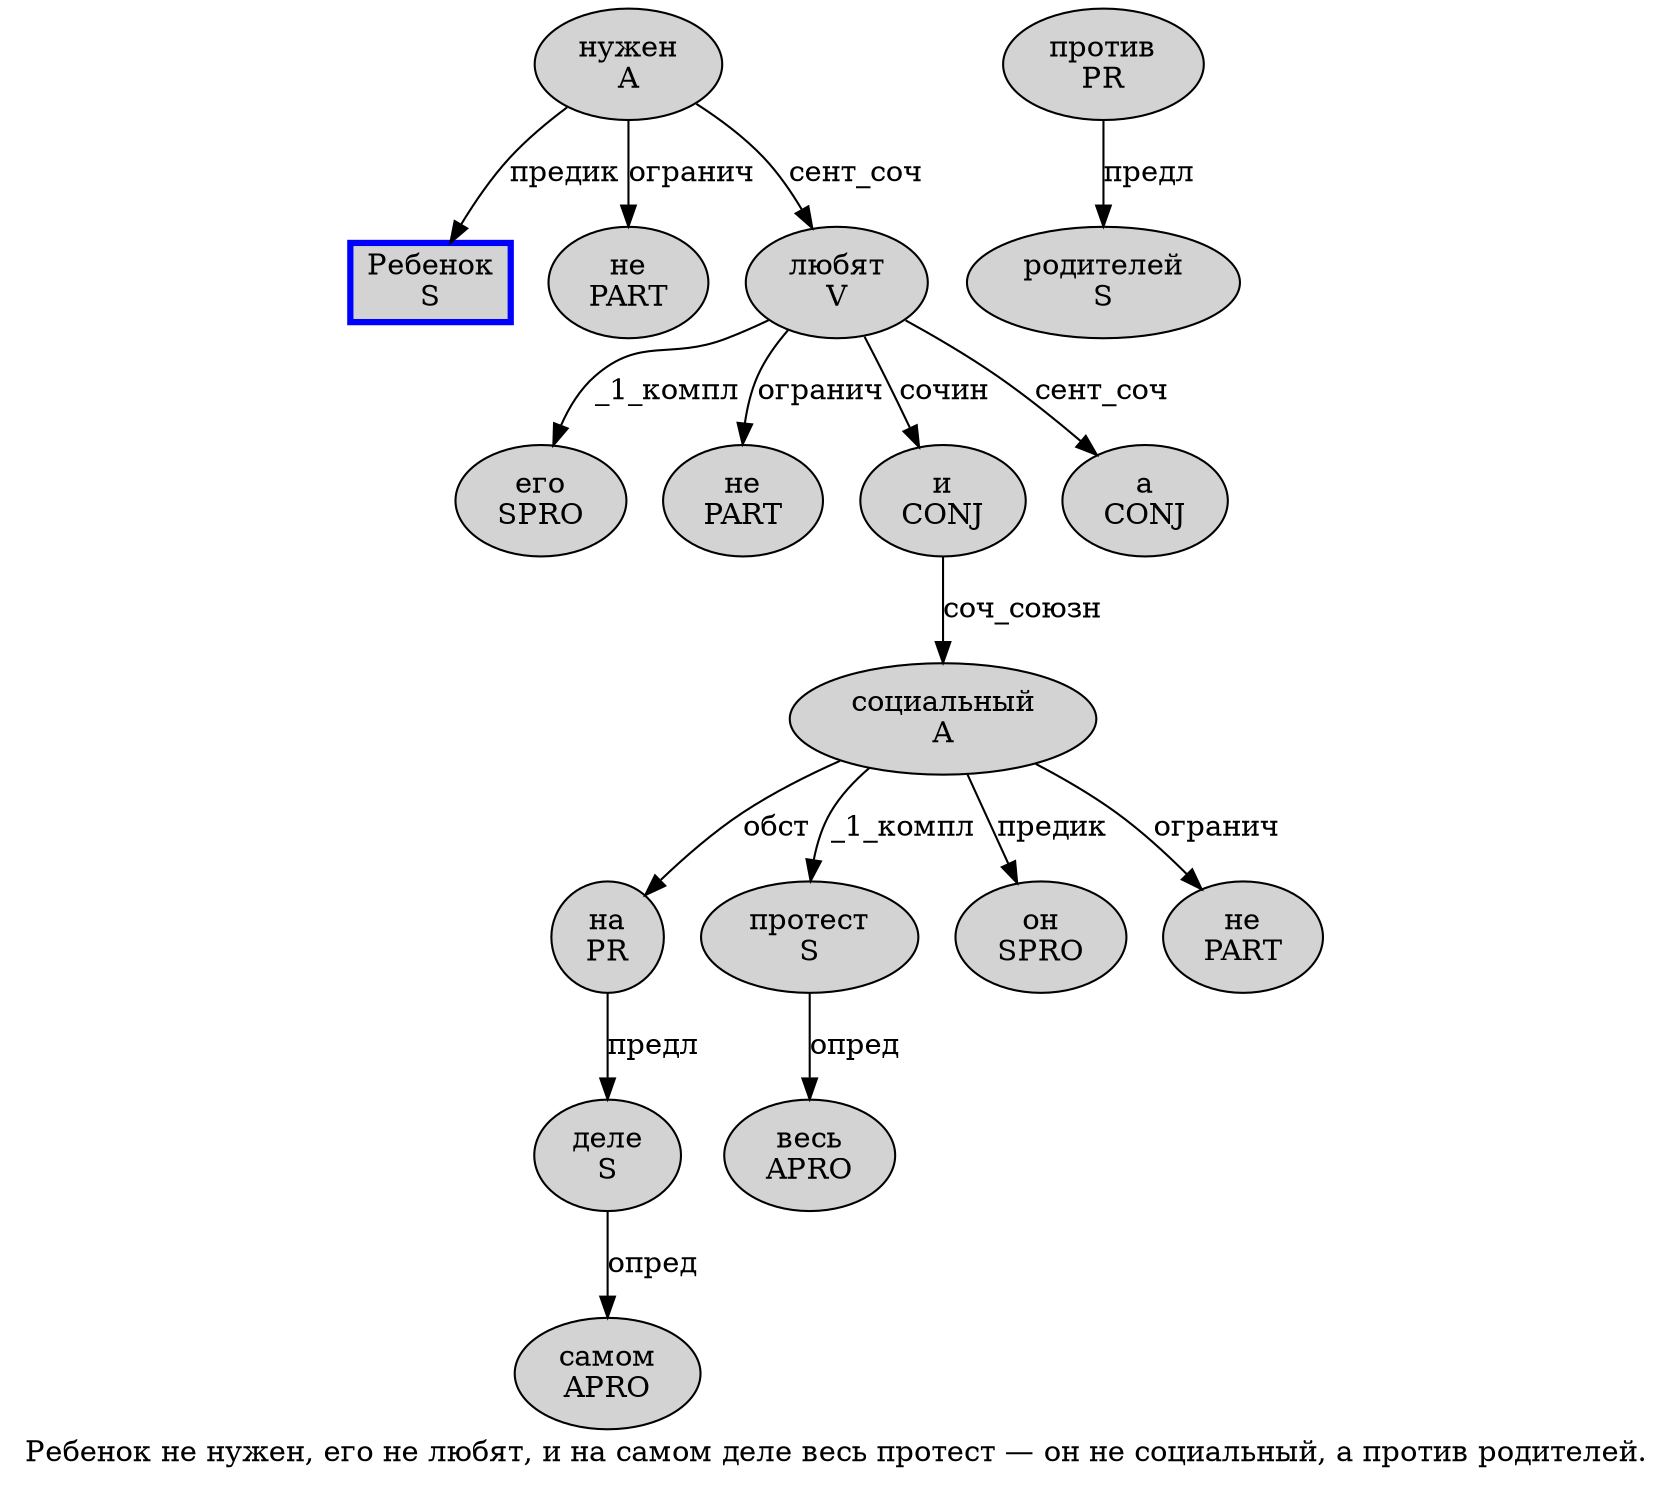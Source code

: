 digraph SENTENCE_3950 {
	graph [label="Ребенок не нужен, его не любят, и на самом деле весь протест — он не социальный, а против родителей."]
	node [style=filled]
		0 [label="Ребенок
S" color=blue fillcolor=lightgray penwidth=3 shape=box]
		1 [label="не
PART" color="" fillcolor=lightgray penwidth=1 shape=ellipse]
		2 [label="нужен
A" color="" fillcolor=lightgray penwidth=1 shape=ellipse]
		4 [label="его
SPRO" color="" fillcolor=lightgray penwidth=1 shape=ellipse]
		5 [label="не
PART" color="" fillcolor=lightgray penwidth=1 shape=ellipse]
		6 [label="любят
V" color="" fillcolor=lightgray penwidth=1 shape=ellipse]
		8 [label="и
CONJ" color="" fillcolor=lightgray penwidth=1 shape=ellipse]
		9 [label="на
PR" color="" fillcolor=lightgray penwidth=1 shape=ellipse]
		10 [label="самом
APRO" color="" fillcolor=lightgray penwidth=1 shape=ellipse]
		11 [label="деле
S" color="" fillcolor=lightgray penwidth=1 shape=ellipse]
		12 [label="весь
APRO" color="" fillcolor=lightgray penwidth=1 shape=ellipse]
		13 [label="протест
S" color="" fillcolor=lightgray penwidth=1 shape=ellipse]
		15 [label="он
SPRO" color="" fillcolor=lightgray penwidth=1 shape=ellipse]
		16 [label="не
PART" color="" fillcolor=lightgray penwidth=1 shape=ellipse]
		17 [label="социальный
A" color="" fillcolor=lightgray penwidth=1 shape=ellipse]
		19 [label="а
CONJ" color="" fillcolor=lightgray penwidth=1 shape=ellipse]
		20 [label="против
PR" color="" fillcolor=lightgray penwidth=1 shape=ellipse]
		21 [label="родителей
S" color="" fillcolor=lightgray penwidth=1 shape=ellipse]
			13 -> 12 [label="опред"]
			20 -> 21 [label="предл"]
			6 -> 4 [label="_1_компл"]
			6 -> 5 [label="огранич"]
			6 -> 8 [label="сочин"]
			6 -> 19 [label="сент_соч"]
			17 -> 9 [label="обст"]
			17 -> 13 [label="_1_компл"]
			17 -> 15 [label="предик"]
			17 -> 16 [label="огранич"]
			8 -> 17 [label="соч_союзн"]
			11 -> 10 [label="опред"]
			2 -> 0 [label="предик"]
			2 -> 1 [label="огранич"]
			2 -> 6 [label="сент_соч"]
			9 -> 11 [label="предл"]
}